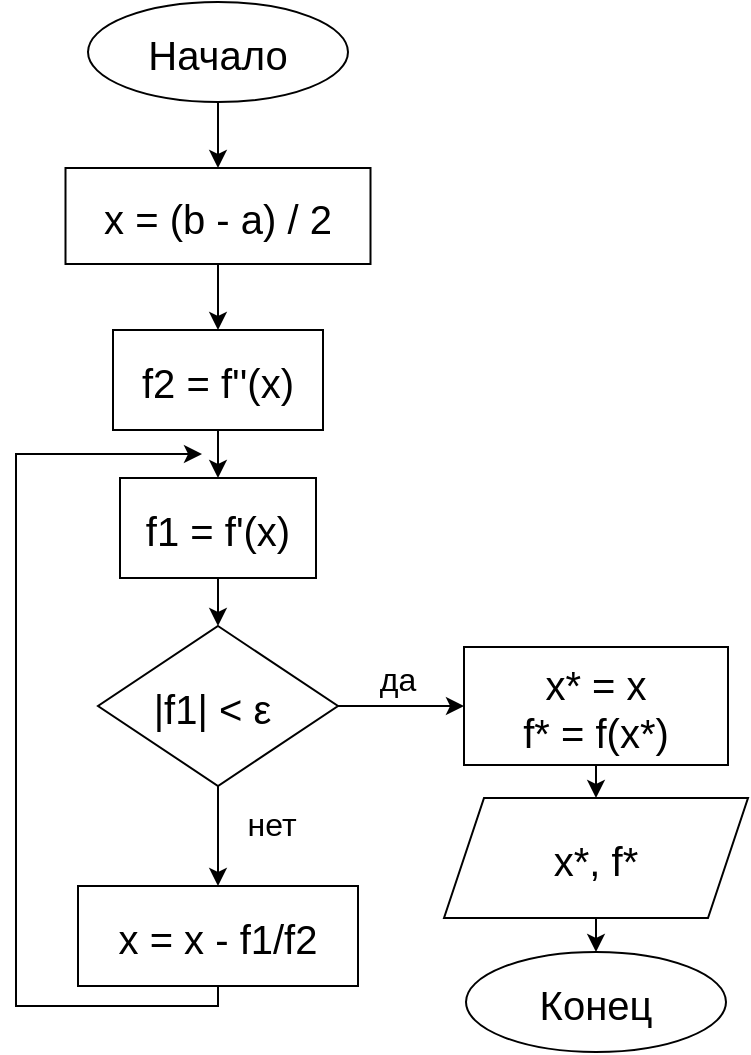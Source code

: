 <mxfile>
    <diagram id="PCYlpp_mxA9zYA-M48Wo" name="Page-1">
        <mxGraphModel dx="1083" dy="584" grid="0" gridSize="10" guides="1" tooltips="1" connect="1" arrows="1" fold="1" page="0" pageScale="1" pageWidth="827" pageHeight="1169" math="0" shadow="0">
            <root>
                <mxCell id="0"/>
                <mxCell id="1" parent="0"/>
                <mxCell id="10" value="" style="edgeStyle=none;exitX=0.5;exitY=1;exitDx=0;exitDy=0;entryX=0.5;entryY=0;entryDx=0;entryDy=0;fontSize=16;" parent="1" source="3" target="4" edge="1">
                    <mxGeometry relative="1" as="geometry"/>
                </mxCell>
                <mxCell id="3" value="Начало" style="ellipse;fontSize=20;" parent="1" vertex="1">
                    <mxGeometry x="340" y="140" width="130" height="50" as="geometry"/>
                </mxCell>
                <mxCell id="67" value="" style="edgeStyle=none;exitX=0.5;exitY=1;exitDx=0;exitDy=0;entryX=0.5;entryY=0;entryDx=0;entryDy=0;" edge="1" parent="1" source="4" target="66">
                    <mxGeometry relative="1" as="geometry"/>
                </mxCell>
                <mxCell id="4" value="x = (b - a) / 2" style="rounded=0;fontSize=20;" parent="1" vertex="1">
                    <mxGeometry x="328.75" y="223" width="152.5" height="48" as="geometry"/>
                </mxCell>
                <mxCell id="12" value="" style="edgeStyle=none;exitX=0.5;exitY=1;exitDx=0;exitDy=0;entryX=0.5;entryY=0;entryDx=0;entryDy=0;fontSize=16;" parent="1" source="6" target="7" edge="1">
                    <mxGeometry relative="1" as="geometry"/>
                </mxCell>
                <mxCell id="6" value="f1 = f'(x)" style="rounded=0;fontSize=20;" parent="1" vertex="1">
                    <mxGeometry x="356" y="378" width="98" height="50" as="geometry"/>
                </mxCell>
                <mxCell id="41" value="" style="edgeStyle=none;exitX=1;exitY=0.5;exitDx=0;exitDy=0;entryX=0;entryY=0.5;entryDx=0;entryDy=0;fontSize=16;" parent="1" source="7" target="38" edge="1">
                    <mxGeometry relative="1" as="geometry"/>
                </mxCell>
                <mxCell id="46" value="" style="edgeStyle=none;exitX=0.5;exitY=1;exitDx=0;exitDy=0;entryX=0.5;entryY=0;entryDx=0;entryDy=0;fontSize=16;" parent="1" source="7" target="69" edge="1">
                    <mxGeometry relative="1" as="geometry">
                        <mxPoint x="404" y="573" as="targetPoint"/>
                    </mxGeometry>
                </mxCell>
                <mxCell id="7" value="|f1| &lt; ε " style="rhombus;fontSize=20;" parent="1" vertex="1">
                    <mxGeometry x="345" y="452" width="120" height="80" as="geometry"/>
                </mxCell>
                <mxCell id="20" value="да" style="text;strokeColor=none;fillColor=none;align=center;verticalAlign=middle;rounded=0;fontSize=16;" parent="1" vertex="1">
                    <mxGeometry x="465" y="462.5" width="60" height="30" as="geometry"/>
                </mxCell>
                <mxCell id="42" value="" style="edgeStyle=none;exitX=0.5;exitY=1;exitDx=0;exitDy=0;entryX=0.5;entryY=0;entryDx=0;entryDy=0;fontSize=16;" parent="1" source="38" target="39" edge="1">
                    <mxGeometry relative="1" as="geometry"/>
                </mxCell>
                <mxCell id="38" value="x* = x&#10;f* = f(x*)" style="rounded=0;fontSize=20;" parent="1" vertex="1">
                    <mxGeometry x="528" y="462.5" width="132" height="59" as="geometry"/>
                </mxCell>
                <mxCell id="43" value="" style="edgeStyle=none;exitX=0.5;exitY=1;exitDx=0;exitDy=0;entryX=0.5;entryY=0;entryDx=0;entryDy=0;fontSize=16;" parent="1" source="39" target="40" edge="1">
                    <mxGeometry relative="1" as="geometry"/>
                </mxCell>
                <mxCell id="39" value="x*, f*" style="shape=parallelogram;perimeter=parallelogramPerimeter;fixedSize=1;fontSize=20;" parent="1" vertex="1">
                    <mxGeometry x="518" y="538" width="152" height="60" as="geometry"/>
                </mxCell>
                <mxCell id="40" value="Конец" style="ellipse;fontSize=20;" parent="1" vertex="1">
                    <mxGeometry x="529" y="615" width="130" height="50" as="geometry"/>
                </mxCell>
                <mxCell id="68" value="" style="edgeStyle=none;exitX=0.5;exitY=1;exitDx=0;exitDy=0;entryX=0.5;entryY=0;entryDx=0;entryDy=0;" edge="1" parent="1" source="66" target="6">
                    <mxGeometry relative="1" as="geometry"/>
                </mxCell>
                <mxCell id="66" value="f2 = f''(x)" style="rounded=0;fontSize=20;" vertex="1" parent="1">
                    <mxGeometry x="352.5" y="304" width="105" height="50" as="geometry"/>
                </mxCell>
                <mxCell id="70" value="" style="edgeStyle=orthogonalEdgeStyle;exitX=0.5;exitY=1;exitDx=0;exitDy=0;rounded=0;" edge="1" parent="1" source="69">
                    <mxGeometry relative="1" as="geometry">
                        <mxPoint x="397" y="366" as="targetPoint"/>
                        <Array as="points">
                            <mxPoint x="405" y="642"/>
                            <mxPoint x="304" y="642"/>
                            <mxPoint x="304" y="366"/>
                            <mxPoint x="392" y="366"/>
                        </Array>
                    </mxGeometry>
                </mxCell>
                <mxCell id="69" value="x = x - f1/f2" style="rounded=0;fontSize=20;" vertex="1" parent="1">
                    <mxGeometry x="335" y="582" width="140" height="50" as="geometry"/>
                </mxCell>
                <mxCell id="71" value="нет" style="text;strokeColor=none;fillColor=none;align=center;verticalAlign=middle;rounded=0;fontSize=16;" vertex="1" parent="1">
                    <mxGeometry x="402" y="535" width="60" height="30" as="geometry"/>
                </mxCell>
            </root>
        </mxGraphModel>
    </diagram>
</mxfile>
